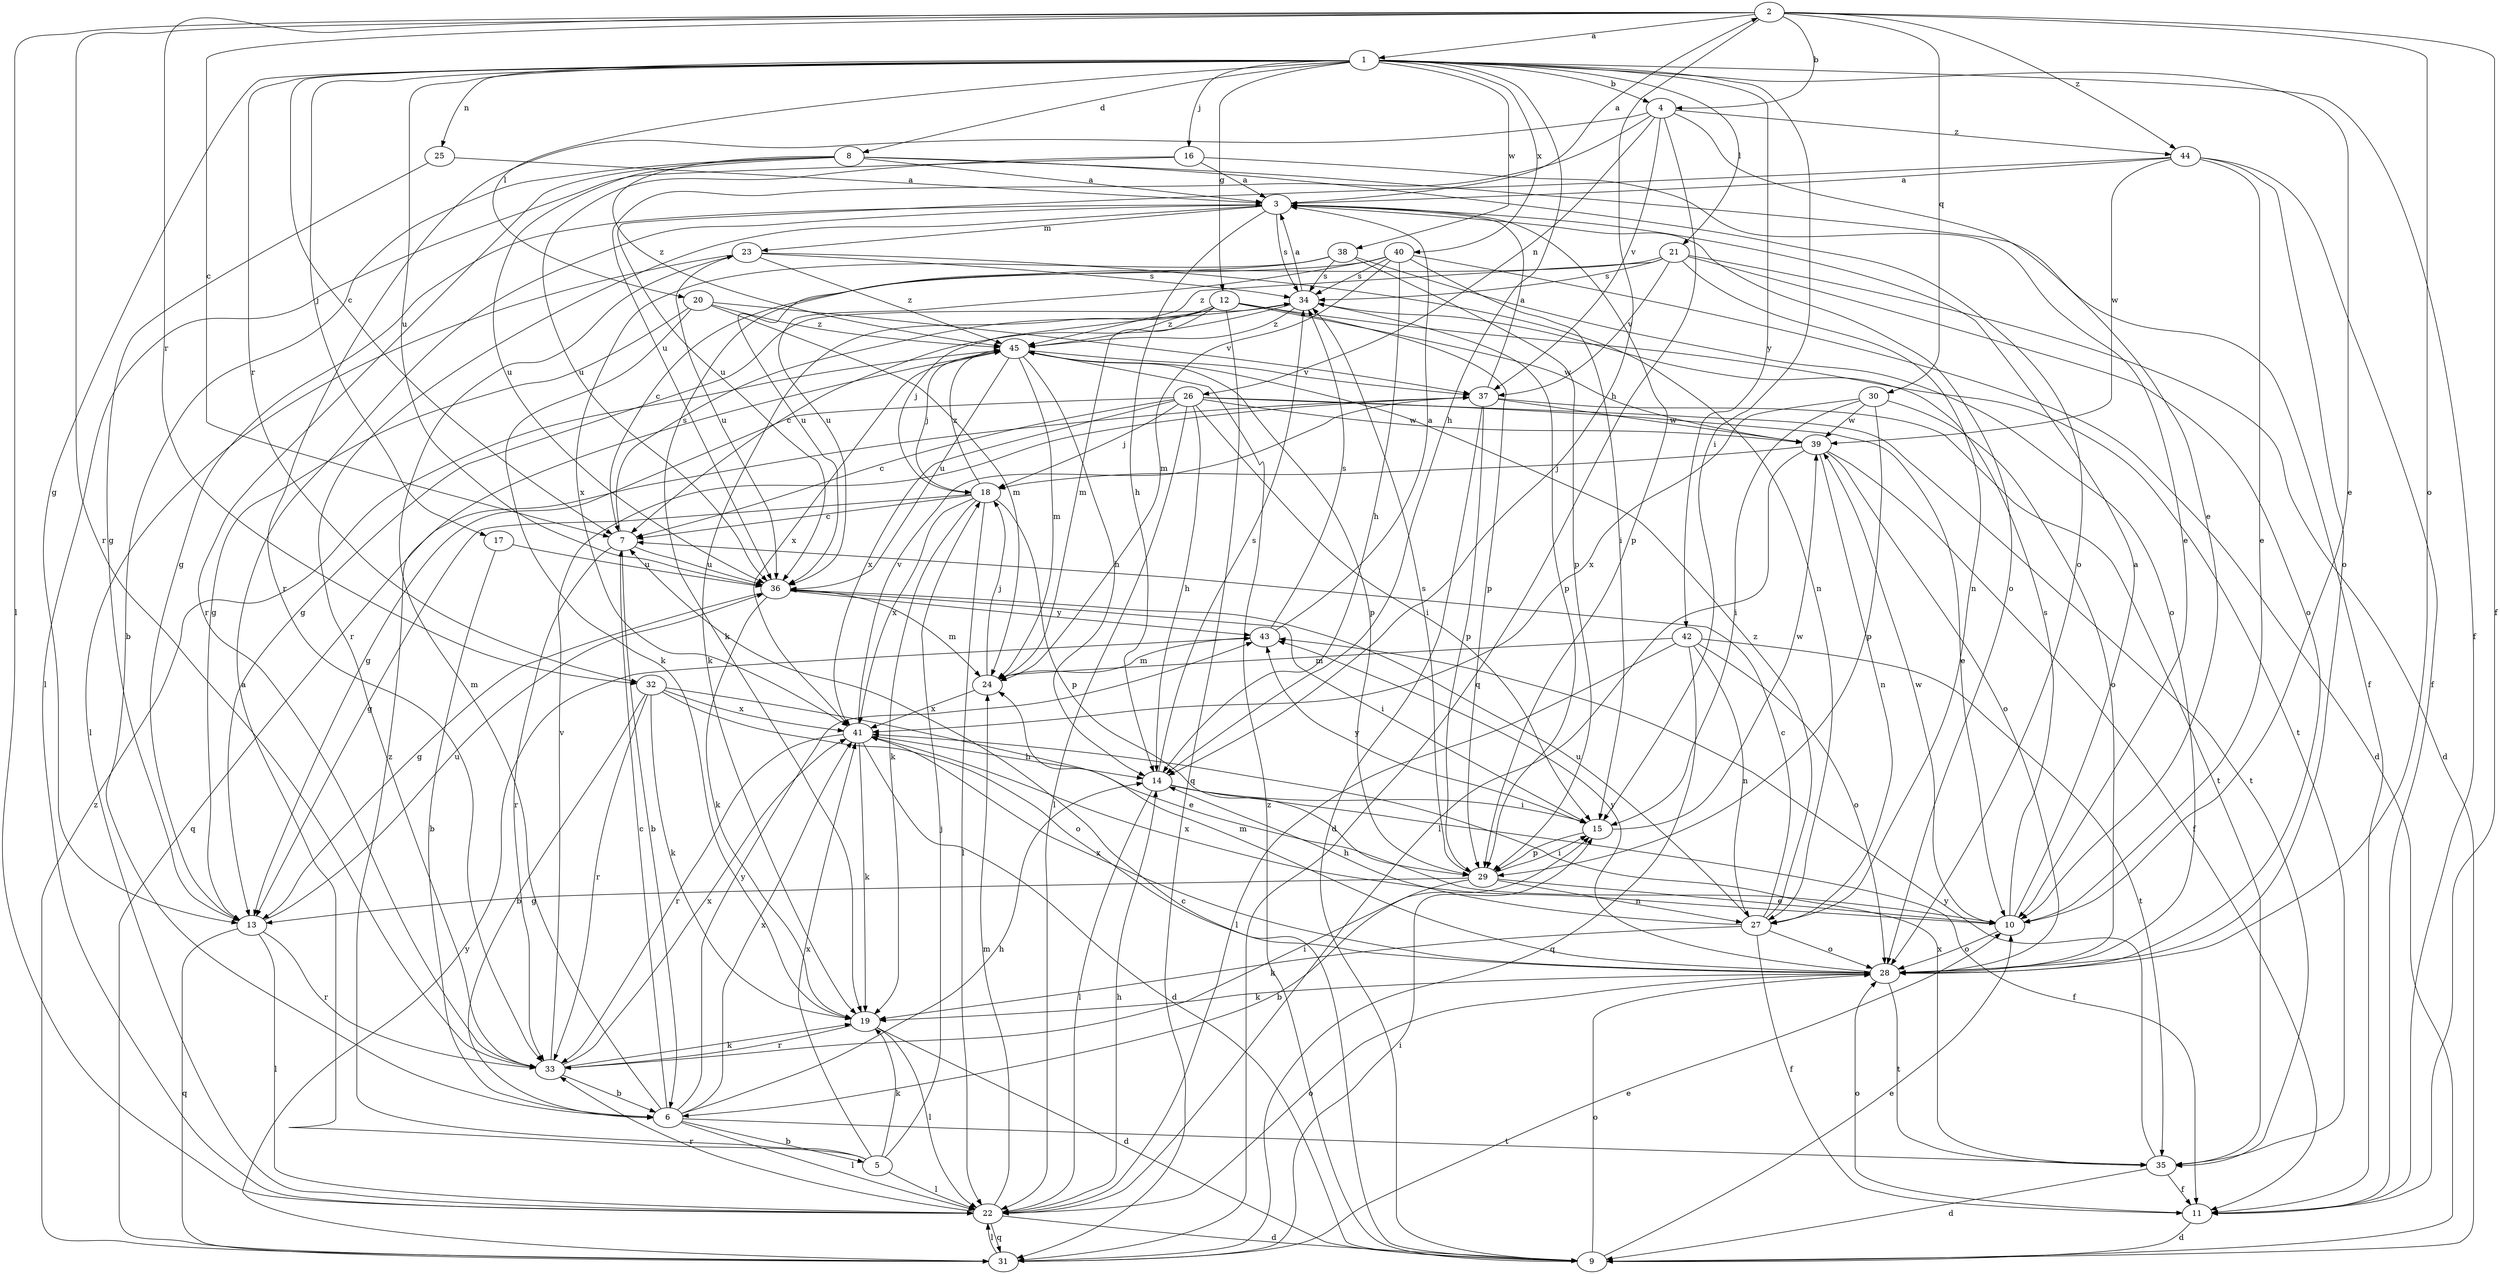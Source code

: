 strict digraph  {
	2 -> 1 [label=a];
	3 -> 2 [label=a];
	5 -> 3 [label=a];
	8 -> 3 [label=a];
	10 -> 3 [label=a];
	16 -> 3 [label=a];
	25 -> 3 [label=a];
	34 -> 3 [label=a];
	37 -> 3 [label=a];
	43 -> 3 [label=a];
	44 -> 3 [label=a];
	1 -> 4 [label=b];
	2 -> 4 [label=b];
	6 -> 5 [label=b];
	7 -> 6 [label=b];
	8 -> 6 [label=b];
	17 -> 6 [label=b];
	29 -> 6 [label=b];
	32 -> 6 [label=b];
	33 -> 6 [label=b];
	1 -> 7 [label=c];
	2 -> 7 [label=c];
	6 -> 7 [label=c];
	9 -> 7 [label=c];
	18 -> 7 [label=c];
	21 -> 7 [label=c];
	26 -> 7 [label=c];
	27 -> 7 [label=c];
	34 -> 7 [label=c];
	1 -> 8 [label=d];
	11 -> 9 [label=d];
	19 -> 9 [label=d];
	21 -> 9 [label=d];
	22 -> 9 [label=d];
	35 -> 9 [label=d];
	37 -> 9 [label=d];
	40 -> 9 [label=d];
	41 -> 9 [label=d];
	1 -> 10 [label=e];
	4 -> 10 [label=e];
	9 -> 10 [label=e];
	16 -> 10 [label=e];
	26 -> 10 [label=e];
	29 -> 10 [label=e];
	31 -> 10 [label=e];
	32 -> 10 [label=e];
	44 -> 10 [label=e];
	1 -> 11 [label=f];
	2 -> 11 [label=f];
	8 -> 11 [label=f];
	14 -> 11 [label=f];
	27 -> 11 [label=f];
	35 -> 11 [label=f];
	39 -> 11 [label=f];
	44 -> 11 [label=f];
	1 -> 12 [label=g];
	1 -> 13 [label=g];
	3 -> 13 [label=g];
	18 -> 13 [label=g];
	20 -> 13 [label=g];
	25 -> 13 [label=g];
	26 -> 13 [label=g];
	29 -> 13 [label=g];
	34 -> 13 [label=g];
	36 -> 13 [label=g];
	1 -> 14 [label=h];
	2 -> 14 [label=h];
	3 -> 14 [label=h];
	6 -> 14 [label=h];
	22 -> 14 [label=h];
	26 -> 14 [label=h];
	27 -> 14 [label=h];
	40 -> 14 [label=h];
	41 -> 14 [label=h];
	45 -> 14 [label=h];
	1 -> 15 [label=i];
	14 -> 15 [label=i];
	26 -> 15 [label=i];
	29 -> 15 [label=i];
	30 -> 15 [label=i];
	31 -> 15 [label=i];
	33 -> 15 [label=i];
	36 -> 15 [label=i];
	40 -> 15 [label=i];
	1 -> 16 [label=j];
	1 -> 17 [label=j];
	5 -> 18 [label=j];
	12 -> 18 [label=j];
	24 -> 18 [label=j];
	26 -> 18 [label=j];
	39 -> 18 [label=j];
	45 -> 18 [label=j];
	5 -> 19 [label=k];
	12 -> 19 [label=k];
	18 -> 19 [label=k];
	20 -> 19 [label=k];
	27 -> 19 [label=k];
	28 -> 19 [label=k];
	32 -> 19 [label=k];
	33 -> 19 [label=k];
	36 -> 19 [label=k];
	40 -> 19 [label=k];
	41 -> 19 [label=k];
	1 -> 20 [label=l];
	1 -> 21 [label=l];
	2 -> 22 [label=l];
	5 -> 22 [label=l];
	6 -> 22 [label=l];
	13 -> 22 [label=l];
	14 -> 22 [label=l];
	16 -> 22 [label=l];
	18 -> 22 [label=l];
	19 -> 22 [label=l];
	23 -> 22 [label=l];
	26 -> 22 [label=l];
	31 -> 22 [label=l];
	39 -> 22 [label=l];
	42 -> 22 [label=l];
	3 -> 23 [label=m];
	6 -> 23 [label=m];
	12 -> 24 [label=m];
	20 -> 24 [label=m];
	22 -> 24 [label=m];
	28 -> 24 [label=m];
	36 -> 24 [label=m];
	40 -> 24 [label=m];
	42 -> 24 [label=m];
	43 -> 24 [label=m];
	45 -> 24 [label=m];
	1 -> 25 [label=n];
	4 -> 26 [label=n];
	21 -> 27 [label=n];
	23 -> 27 [label=n];
	29 -> 27 [label=n];
	39 -> 27 [label=n];
	42 -> 27 [label=n];
	2 -> 28 [label=o];
	3 -> 28 [label=o];
	8 -> 28 [label=o];
	9 -> 28 [label=o];
	10 -> 28 [label=o];
	11 -> 28 [label=o];
	21 -> 28 [label=o];
	22 -> 28 [label=o];
	27 -> 28 [label=o];
	30 -> 28 [label=o];
	32 -> 28 [label=o];
	38 -> 28 [label=o];
	39 -> 28 [label=o];
	42 -> 28 [label=o];
	44 -> 28 [label=o];
	3 -> 29 [label=p];
	12 -> 29 [label=p];
	15 -> 29 [label=p];
	18 -> 29 [label=p];
	30 -> 29 [label=p];
	34 -> 29 [label=p];
	37 -> 29 [label=p];
	38 -> 29 [label=p];
	45 -> 29 [label=p];
	2 -> 30 [label=q];
	4 -> 31 [label=q];
	12 -> 31 [label=q];
	13 -> 31 [label=q];
	22 -> 31 [label=q];
	37 -> 31 [label=q];
	42 -> 31 [label=q];
	1 -> 32 [label=r];
	2 -> 32 [label=r];
	2 -> 33 [label=r];
	3 -> 33 [label=r];
	4 -> 33 [label=r];
	7 -> 33 [label=r];
	8 -> 33 [label=r];
	13 -> 33 [label=r];
	19 -> 33 [label=r];
	22 -> 33 [label=r];
	32 -> 33 [label=r];
	41 -> 33 [label=r];
	3 -> 34 [label=s];
	7 -> 34 [label=s];
	10 -> 34 [label=s];
	14 -> 34 [label=s];
	21 -> 34 [label=s];
	23 -> 34 [label=s];
	29 -> 34 [label=s];
	38 -> 34 [label=s];
	40 -> 34 [label=s];
	43 -> 34 [label=s];
	6 -> 35 [label=t];
	12 -> 35 [label=t];
	26 -> 35 [label=t];
	28 -> 35 [label=t];
	37 -> 35 [label=t];
	42 -> 35 [label=t];
	1 -> 36 [label=u];
	4 -> 36 [label=u];
	7 -> 36 [label=u];
	8 -> 36 [label=u];
	13 -> 36 [label=u];
	16 -> 36 [label=u];
	17 -> 36 [label=u];
	23 -> 36 [label=u];
	27 -> 36 [label=u];
	38 -> 36 [label=u];
	40 -> 36 [label=u];
	44 -> 36 [label=u];
	45 -> 36 [label=u];
	4 -> 37 [label=v];
	20 -> 37 [label=v];
	21 -> 37 [label=v];
	33 -> 37 [label=v];
	41 -> 37 [label=v];
	45 -> 37 [label=v];
	1 -> 38 [label=w];
	10 -> 39 [label=w];
	12 -> 39 [label=w];
	15 -> 39 [label=w];
	26 -> 39 [label=w];
	30 -> 39 [label=w];
	37 -> 39 [label=w];
	44 -> 39 [label=w];
	1 -> 40 [label=x];
	5 -> 41 [label=x];
	6 -> 41 [label=x];
	10 -> 41 [label=x];
	18 -> 41 [label=x];
	24 -> 41 [label=x];
	26 -> 41 [label=x];
	28 -> 41 [label=x];
	30 -> 41 [label=x];
	32 -> 41 [label=x];
	33 -> 41 [label=x];
	35 -> 41 [label=x];
	38 -> 41 [label=x];
	45 -> 41 [label=x];
	1 -> 42 [label=y];
	6 -> 43 [label=y];
	15 -> 43 [label=y];
	28 -> 43 [label=y];
	31 -> 43 [label=y];
	35 -> 43 [label=y];
	36 -> 43 [label=y];
	2 -> 44 [label=z];
	4 -> 44 [label=z];
	5 -> 45 [label=z];
	8 -> 45 [label=z];
	9 -> 45 [label=z];
	12 -> 45 [label=z];
	18 -> 45 [label=z];
	20 -> 45 [label=z];
	21 -> 45 [label=z];
	23 -> 45 [label=z];
	27 -> 45 [label=z];
	31 -> 45 [label=z];
	34 -> 45 [label=z];
}
